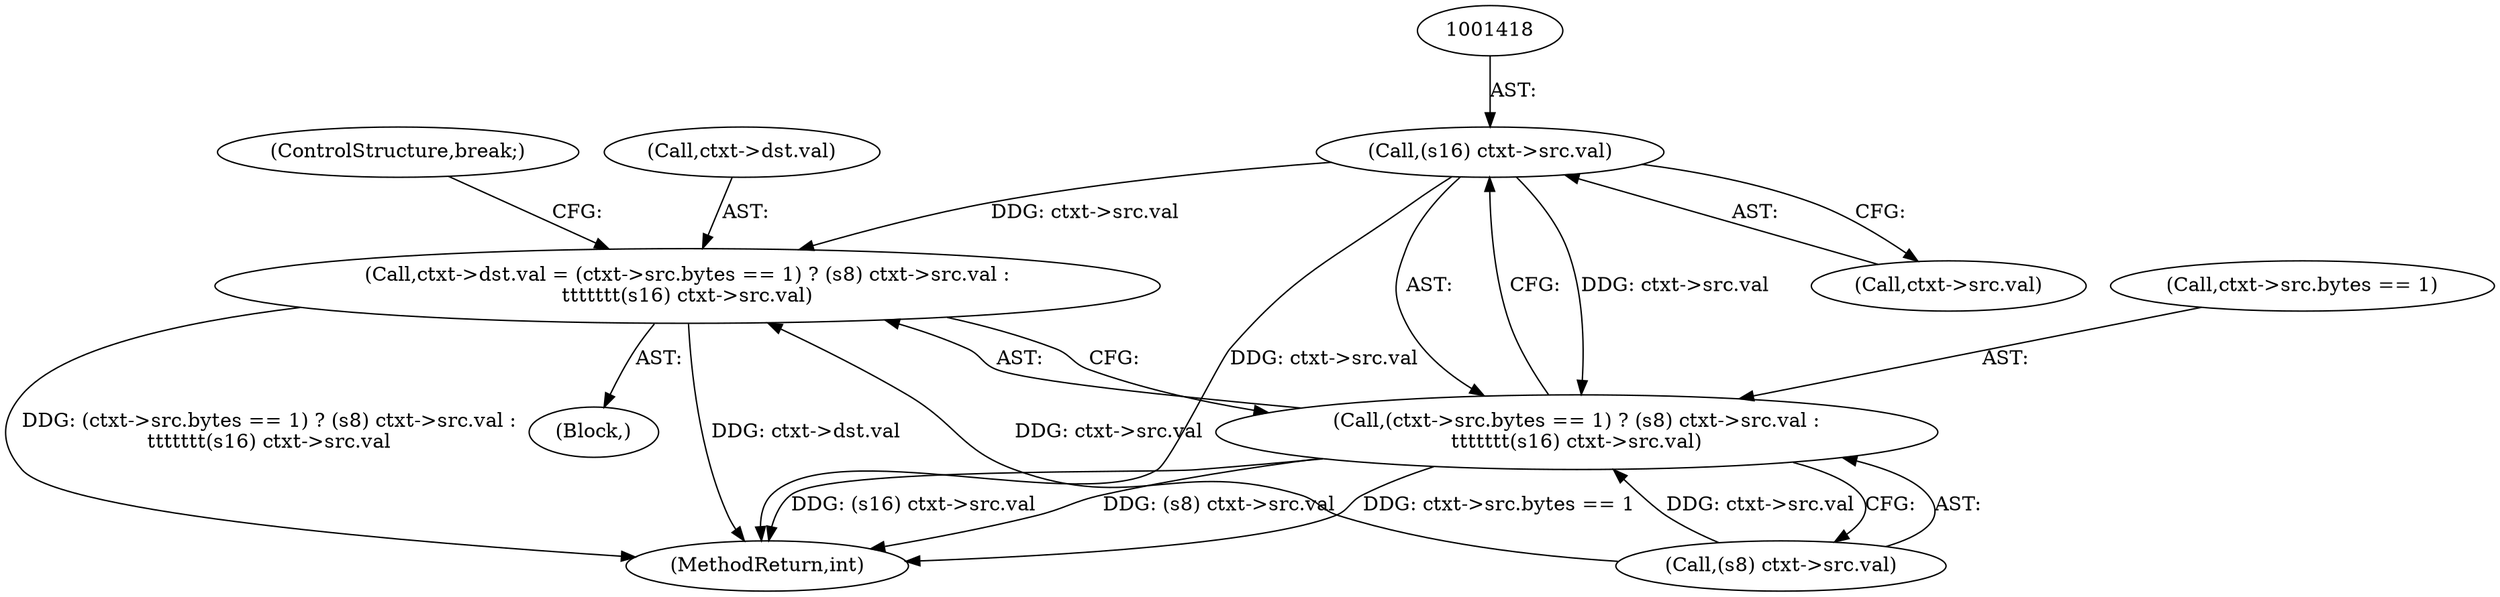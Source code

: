 digraph "0_linux_234f3ce485d54017f15cf5e0699cff4100121601_8@pointer" {
"1001417" [label="(Call,(s16) ctxt->src.val)"];
"1001396" [label="(Call,ctxt->dst.val = (ctxt->src.bytes == 1) ? (s8) ctxt->src.val :\n\t\t\t\t\t\t\t(s16) ctxt->src.val)"];
"1001402" [label="(Call,(ctxt->src.bytes == 1) ? (s8) ctxt->src.val :\n\t\t\t\t\t\t\t(s16) ctxt->src.val)"];
"1001402" [label="(Call,(ctxt->src.bytes == 1) ? (s8) ctxt->src.val :\n\t\t\t\t\t\t\t(s16) ctxt->src.val)"];
"1001236" [label="(Block,)"];
"1001410" [label="(Call,(s8) ctxt->src.val)"];
"1001396" [label="(Call,ctxt->dst.val = (ctxt->src.bytes == 1) ? (s8) ctxt->src.val :\n\t\t\t\t\t\t\t(s16) ctxt->src.val)"];
"1001474" [label="(MethodReturn,int)"];
"1001424" [label="(ControlStructure,break;)"];
"1001397" [label="(Call,ctxt->dst.val)"];
"1001403" [label="(Call,ctxt->src.bytes == 1)"];
"1001417" [label="(Call,(s16) ctxt->src.val)"];
"1001419" [label="(Call,ctxt->src.val)"];
"1001417" -> "1001402"  [label="AST: "];
"1001417" -> "1001419"  [label="CFG: "];
"1001418" -> "1001417"  [label="AST: "];
"1001419" -> "1001417"  [label="AST: "];
"1001402" -> "1001417"  [label="CFG: "];
"1001417" -> "1001474"  [label="DDG: ctxt->src.val"];
"1001417" -> "1001396"  [label="DDG: ctxt->src.val"];
"1001417" -> "1001402"  [label="DDG: ctxt->src.val"];
"1001396" -> "1001236"  [label="AST: "];
"1001396" -> "1001402"  [label="CFG: "];
"1001397" -> "1001396"  [label="AST: "];
"1001402" -> "1001396"  [label="AST: "];
"1001424" -> "1001396"  [label="CFG: "];
"1001396" -> "1001474"  [label="DDG: ctxt->dst.val"];
"1001396" -> "1001474"  [label="DDG: (ctxt->src.bytes == 1) ? (s8) ctxt->src.val :\n\t\t\t\t\t\t\t(s16) ctxt->src.val"];
"1001410" -> "1001396"  [label="DDG: ctxt->src.val"];
"1001402" -> "1001410"  [label="CFG: "];
"1001403" -> "1001402"  [label="AST: "];
"1001410" -> "1001402"  [label="AST: "];
"1001402" -> "1001474"  [label="DDG: (s16) ctxt->src.val"];
"1001402" -> "1001474"  [label="DDG: (s8) ctxt->src.val"];
"1001402" -> "1001474"  [label="DDG: ctxt->src.bytes == 1"];
"1001410" -> "1001402"  [label="DDG: ctxt->src.val"];
}
